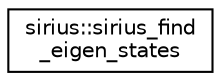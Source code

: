 digraph "Graphical Class Hierarchy"
{
 // INTERACTIVE_SVG=YES
  edge [fontname="Helvetica",fontsize="10",labelfontname="Helvetica",labelfontsize="10"];
  node [fontname="Helvetica",fontsize="10",shape=record];
  rankdir="LR";
  Node1 [label="sirius::sirius_find\l_eigen_states",height=0.2,width=0.4,color="black", fillcolor="white", style="filled",URL="$interfacesirius_1_1sirius__find__eigen__states.html"];
}
